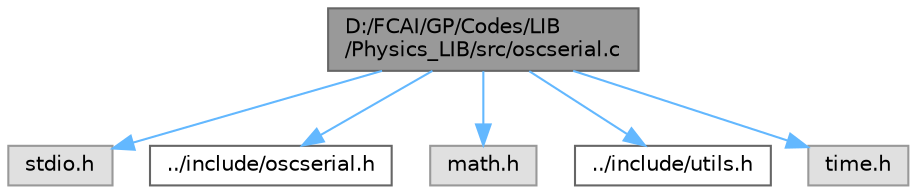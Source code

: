digraph "D:/FCAI/GP/Codes/LIB/Physics_LIB/src/oscserial.c"
{
 // LATEX_PDF_SIZE
  bgcolor="transparent";
  edge [fontname=Helvetica,fontsize=10,labelfontname=Helvetica,labelfontsize=10];
  node [fontname=Helvetica,fontsize=10,shape=box,height=0.2,width=0.4];
  Node1 [id="Node000001",label="D:/FCAI/GP/Codes/LIB\l/Physics_LIB/src/oscserial.c",height=0.2,width=0.4,color="gray40", fillcolor="grey60", style="filled", fontcolor="black",tooltip="This file contains the implementation of the serial version of the oscillation simulation in 1D and 2..."];
  Node1 -> Node2 [id="edge1_Node000001_Node000002",color="steelblue1",style="solid",tooltip=" "];
  Node2 [id="Node000002",label="stdio.h",height=0.2,width=0.4,color="grey60", fillcolor="#E0E0E0", style="filled",tooltip=" "];
  Node1 -> Node3 [id="edge2_Node000001_Node000003",color="steelblue1",style="solid",tooltip=" "];
  Node3 [id="Node000003",label="../include/oscserial.h",height=0.2,width=0.4,color="grey40", fillcolor="white", style="filled",URL="$oscserial_8h.html",tooltip=" "];
  Node1 -> Node4 [id="edge3_Node000001_Node000004",color="steelblue1",style="solid",tooltip=" "];
  Node4 [id="Node000004",label="math.h",height=0.2,width=0.4,color="grey60", fillcolor="#E0E0E0", style="filled",tooltip=" "];
  Node1 -> Node5 [id="edge4_Node000001_Node000005",color="steelblue1",style="solid",tooltip=" "];
  Node5 [id="Node000005",label="../include/utils.h",height=0.2,width=0.4,color="grey40", fillcolor="white", style="filled",URL="$utils_8h.html",tooltip=" "];
  Node1 -> Node6 [id="edge5_Node000001_Node000006",color="steelblue1",style="solid",tooltip=" "];
  Node6 [id="Node000006",label="time.h",height=0.2,width=0.4,color="grey60", fillcolor="#E0E0E0", style="filled",tooltip=" "];
}
